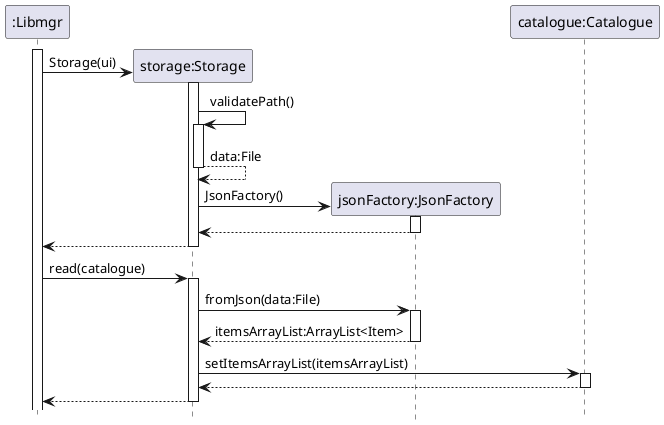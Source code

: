 @startuml
hide footbox

Participant ":Libmgr" as libmgr
Participant "storage:Storage" as storage
Participant "jsonFactory:JsonFactory" as json
Participant "catalogue:Catalogue" as catalogue

activate libmgr
create storage
libmgr -> storage:Storage(ui)
activate storage

storage -> storage:validatePath()
activate storage
return data:File

create json
storage -> json:JsonFactory()
activate json
return
return

libmgr -> storage:read(catalogue)
activate storage
storage -> json:fromJson(data:File)
activate json
return itemsArrayList:ArrayList<Item>
storage -> catalogue:setItemsArrayList(itemsArrayList)
activate catalogue
return
return

@enduml